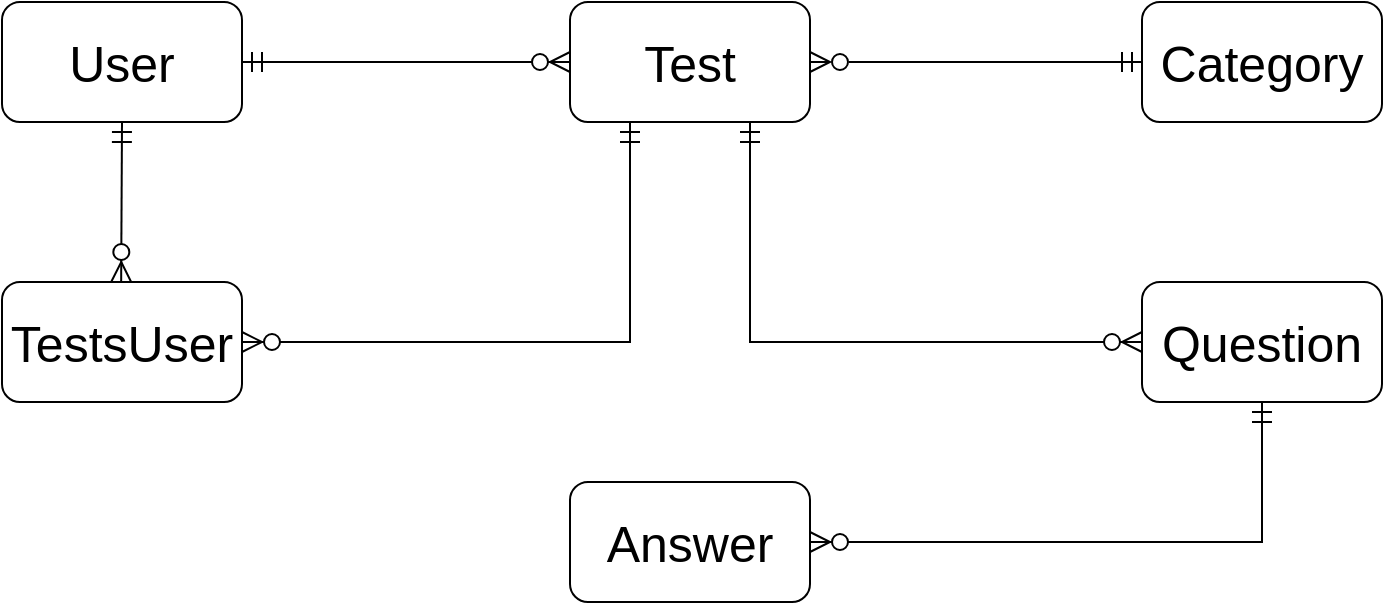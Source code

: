 <mxfile version="20.6.0" type="google"><diagram id="6tlYM14o7qZ3zQ3HtVPm" name="Страница 1"><mxGraphModel dx="916" dy="464" grid="1" gridSize="10" guides="1" tooltips="1" connect="1" arrows="1" fold="1" page="1" pageScale="1" pageWidth="827" pageHeight="1169" math="0" shadow="0"><root><mxCell id="0"/><mxCell id="1" parent="0"/><mxCell id="R2csXAXZrCWrEP82A4WR-1" value="&lt;font style=&quot;font-size: 25px;&quot;&gt;User&lt;/font&gt;" style="rounded=1;whiteSpace=wrap;html=1;" vertex="1" parent="1"><mxGeometry x="70" y="140" width="120" height="60" as="geometry"/></mxCell><mxCell id="R2csXAXZrCWrEP82A4WR-2" value="Test" style="rounded=1;whiteSpace=wrap;html=1;fontSize=25;" vertex="1" parent="1"><mxGeometry x="354" y="140" width="120" height="60" as="geometry"/></mxCell><mxCell id="R2csXAXZrCWrEP82A4WR-3" value="Category" style="rounded=1;whiteSpace=wrap;html=1;fontSize=25;" vertex="1" parent="1"><mxGeometry x="640" y="140" width="120" height="60" as="geometry"/></mxCell><mxCell id="R2csXAXZrCWrEP82A4WR-4" value="TestsUser" style="rounded=1;whiteSpace=wrap;html=1;fontSize=25;" vertex="1" parent="1"><mxGeometry x="70" y="280" width="120" height="60" as="geometry"/></mxCell><mxCell id="R2csXAXZrCWrEP82A4WR-5" value="Question" style="rounded=1;whiteSpace=wrap;html=1;fontSize=25;" vertex="1" parent="1"><mxGeometry x="640" y="280" width="120" height="60" as="geometry"/></mxCell><mxCell id="R2csXAXZrCWrEP82A4WR-6" value="Answer" style="rounded=1;whiteSpace=wrap;html=1;fontSize=25;" vertex="1" parent="1"><mxGeometry x="354" y="380" width="120" height="60" as="geometry"/></mxCell><mxCell id="R2csXAXZrCWrEP82A4WR-7" value="" style="edgeStyle=entityRelationEdgeStyle;fontSize=12;html=1;endArrow=ERzeroToMany;startArrow=ERmandOne;rounded=0;exitX=1;exitY=0.5;exitDx=0;exitDy=0;entryX=0;entryY=0.5;entryDx=0;entryDy=0;strokeWidth=1;endSize=8;startSize=8;" edge="1" parent="1" source="R2csXAXZrCWrEP82A4WR-1" target="R2csXAXZrCWrEP82A4WR-2"><mxGeometry width="100" height="100" relative="1" as="geometry"><mxPoint x="220" y="240" as="sourcePoint"/><mxPoint x="320" y="140" as="targetPoint"/></mxGeometry></mxCell><mxCell id="R2csXAXZrCWrEP82A4WR-12" value="" style="edgeStyle=entityRelationEdgeStyle;fontSize=12;html=1;endArrow=ERmandOne;startArrow=ERzeroToMany;rounded=0;startFill=0;endFill=0;entryX=0;entryY=0.5;entryDx=0;entryDy=0;exitX=1;exitY=0.5;exitDx=0;exitDy=0;endSize=8;startSize=8;" edge="1" parent="1" source="R2csXAXZrCWrEP82A4WR-2" target="R2csXAXZrCWrEP82A4WR-3"><mxGeometry width="100" height="100" relative="1" as="geometry"><mxPoint x="510" y="230" as="sourcePoint"/><mxPoint x="610" y="130" as="targetPoint"/></mxGeometry></mxCell><mxCell id="R2csXAXZrCWrEP82A4WR-14" value="" style="fontSize=12;html=1;endArrow=ERzeroToMany;startArrow=ERmandOne;rounded=0;strokeWidth=1;startSize=8;endSize=8;jumpSize=6;movable=1;resizable=1;rotatable=1;deletable=1;editable=1;connectable=1;" edge="1" parent="1"><mxGeometry width="100" height="100" relative="1" as="geometry"><mxPoint x="130.0" y="200" as="sourcePoint"/><mxPoint x="129.58" y="280" as="targetPoint"/></mxGeometry></mxCell><mxCell id="R2csXAXZrCWrEP82A4WR-15" value="" style="fontSize=12;html=1;endArrow=ERzeroToMany;startArrow=ERmandOne;strokeWidth=1;startSize=8;endSize=8;jumpSize=6;elbow=vertical;rounded=0;sourcePerimeterSpacing=0;entryX=1;entryY=0.5;entryDx=0;entryDy=0;exitX=0.25;exitY=1;exitDx=0;exitDy=0;" edge="1" parent="1" source="R2csXAXZrCWrEP82A4WR-2" target="R2csXAXZrCWrEP82A4WR-4"><mxGeometry width="100" height="100" relative="1" as="geometry"><mxPoint x="400" y="200" as="sourcePoint"/><mxPoint x="190" y="320" as="targetPoint"/><Array as="points"><mxPoint x="384" y="310"/></Array></mxGeometry></mxCell><mxCell id="R2csXAXZrCWrEP82A4WR-16" value="" style="fontSize=12;html=1;endArrow=ERzeroToMany;startArrow=ERmandOne;rounded=0;strokeWidth=1;startSize=8;endSize=8;elbow=vertical;jumpSize=6;targetPerimeterSpacing=0;exitX=0.75;exitY=1;exitDx=0;exitDy=0;entryX=0;entryY=0.5;entryDx=0;entryDy=0;" edge="1" parent="1" source="R2csXAXZrCWrEP82A4WR-2" target="R2csXAXZrCWrEP82A4WR-5"><mxGeometry width="100" height="100" relative="1" as="geometry"><mxPoint x="460" y="260" as="sourcePoint"/><mxPoint x="360" y="360" as="targetPoint"/><Array as="points"><mxPoint x="444" y="310"/></Array></mxGeometry></mxCell><mxCell id="R2csXAXZrCWrEP82A4WR-17" value="" style="fontSize=12;html=1;endArrow=ERzeroToMany;startArrow=ERmandOne;rounded=0;strokeWidth=1;startSize=8;endSize=8;elbow=vertical;jumpSize=6;targetPerimeterSpacing=0;exitX=0.5;exitY=1;exitDx=0;exitDy=0;entryX=1;entryY=0.5;entryDx=0;entryDy=0;" edge="1" parent="1" source="R2csXAXZrCWrEP82A4WR-5" target="R2csXAXZrCWrEP82A4WR-6"><mxGeometry width="100" height="100" relative="1" as="geometry"><mxPoint x="670" y="380" as="sourcePoint"/><mxPoint x="570" y="480" as="targetPoint"/><Array as="points"><mxPoint x="700" y="410"/></Array></mxGeometry></mxCell></root></mxGraphModel></diagram></mxfile>